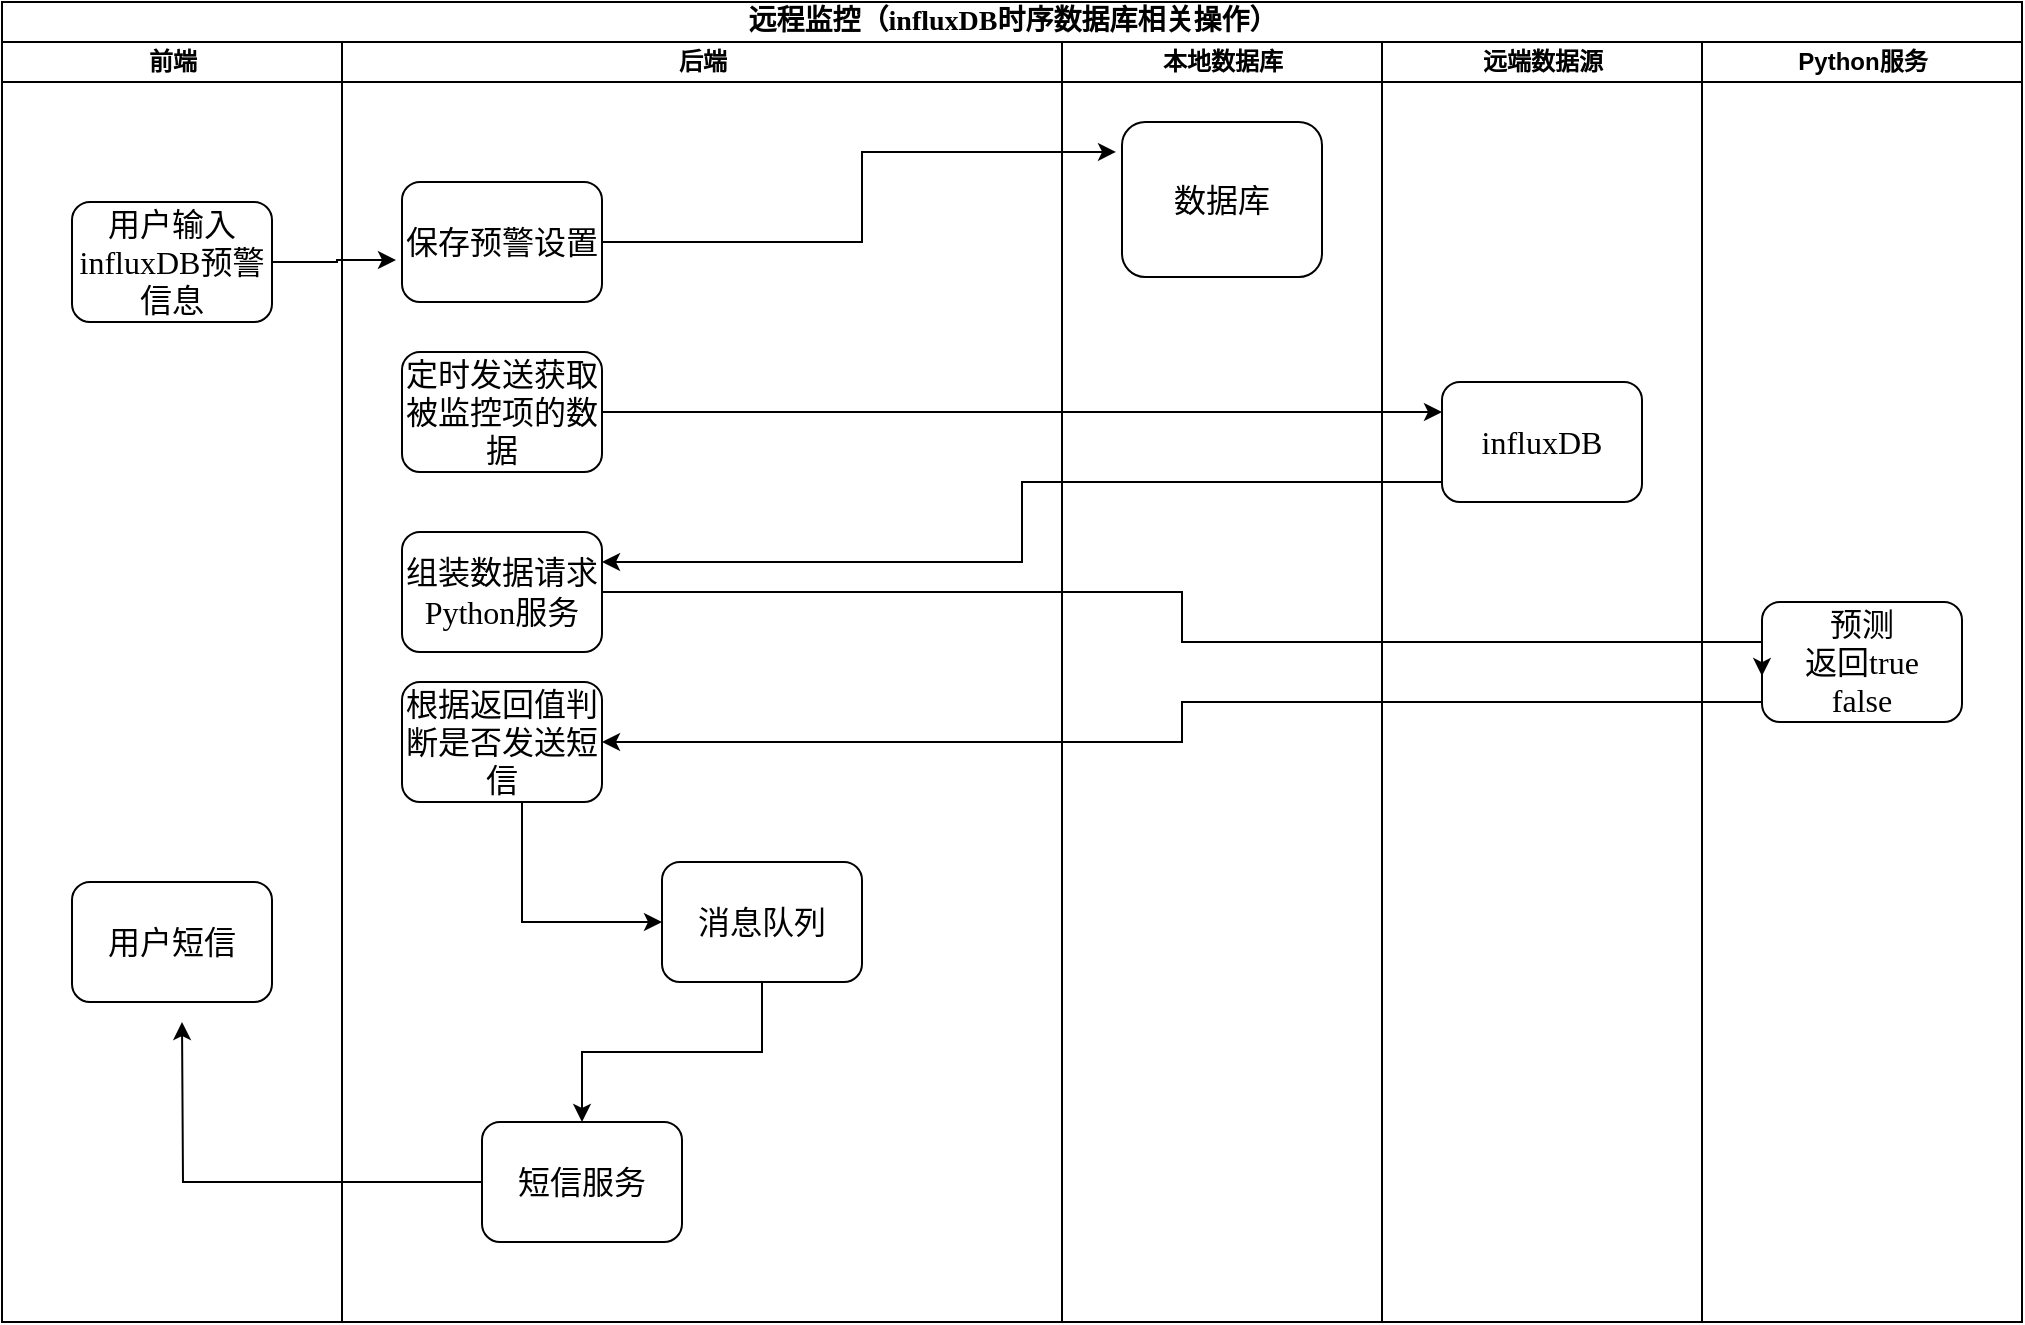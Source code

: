 <mxfile version="13.6.2" type="device"><diagram name="Page-1" id="74e2e168-ea6b-b213-b513-2b3c1d86103e"><mxGraphModel dx="1106" dy="805" grid="1" gridSize="10" guides="1" tooltips="1" connect="1" arrows="1" fold="1" page="1" pageScale="1" pageWidth="1100" pageHeight="850" background="#ffffff" math="0" shadow="0"><root><mxCell id="0"/><mxCell id="1" parent="0"/><mxCell id="77e6c97f196da883-1" value="&lt;font style=&quot;font-size: 14px&quot;&gt;远程监控（influxDB时序数据库相关操作）&lt;/font&gt;" style="swimlane;html=1;childLayout=stackLayout;startSize=20;rounded=0;shadow=0;labelBackgroundColor=none;strokeWidth=1;fontFamily=Verdana;fontSize=8;align=center;" parent="1" vertex="1"><mxGeometry x="110" y="30" width="1010" height="660" as="geometry"/></mxCell><mxCell id="77e6c97f196da883-2" value="前端" style="swimlane;html=1;startSize=20;" parent="77e6c97f196da883-1" vertex="1"><mxGeometry y="20" width="170" height="640" as="geometry"><mxRectangle y="20" width="30" height="730" as="alternateBounds"/></mxGeometry></mxCell><mxCell id="b6eagoCxgqubtgc5JSxv-13" value="&lt;font size=&quot;3&quot;&gt;用户短信&lt;/font&gt;" style="rounded=1;whiteSpace=wrap;html=1;shadow=0;labelBackgroundColor=none;strokeWidth=1;fontFamily=Verdana;fontSize=8;align=center;" vertex="1" parent="77e6c97f196da883-2"><mxGeometry x="35" y="420" width="100" height="60" as="geometry"/></mxCell><mxCell id="77e6c97f196da883-8" value="&lt;font size=&quot;3&quot;&gt;用户输入influxDB预警信息&lt;/font&gt;" style="rounded=1;whiteSpace=wrap;html=1;shadow=0;labelBackgroundColor=none;strokeWidth=1;fontFamily=Verdana;fontSize=8;align=center;" parent="77e6c97f196da883-2" vertex="1"><mxGeometry x="35" y="80" width="100" height="60" as="geometry"/></mxCell><mxCell id="77e6c97f196da883-39" style="edgeStyle=orthogonalEdgeStyle;rounded=1;html=1;labelBackgroundColor=none;startArrow=none;startFill=0;startSize=5;endArrow=classicThin;endFill=1;endSize=5;jettySize=auto;orthogonalLoop=1;strokeWidth=1;fontFamily=Verdana;fontSize=8" parent="77e6c97f196da883-1" edge="1"><mxGeometry relative="1" as="geometry"><mxPoint x="600" y="690" as="sourcePoint"/></mxGeometry></mxCell><mxCell id="107ba76e4e335f99-1" style="edgeStyle=orthogonalEdgeStyle;rounded=1;html=1;labelBackgroundColor=none;startArrow=none;startFill=0;startSize=5;endArrow=classicThin;endFill=1;endSize=5;jettySize=auto;orthogonalLoop=1;strokeWidth=1;fontFamily=Verdana;fontSize=8" parent="77e6c97f196da883-1" edge="1"><mxGeometry relative="1" as="geometry"><mxPoint x="610" y="450" as="sourcePoint"/></mxGeometry></mxCell><mxCell id="107ba76e4e335f99-3" style="edgeStyle=orthogonalEdgeStyle;rounded=1;html=1;labelBackgroundColor=none;startArrow=none;startFill=0;startSize=5;endArrow=classicThin;endFill=1;endSize=5;jettySize=auto;orthogonalLoop=1;strokeColor=#000000;strokeWidth=1;fontFamily=Verdana;fontSize=8;fontColor=#000000;" parent="77e6c97f196da883-1" edge="1"><mxGeometry relative="1" as="geometry"><mxPoint x="610" y="610" as="targetPoint"/></mxGeometry></mxCell><mxCell id="77e6c97f196da883-3" value="后端" style="swimlane;html=1;startSize=20;rounded=0;" parent="77e6c97f196da883-1" vertex="1"><mxGeometry x="170" y="20" width="360" height="640" as="geometry"/></mxCell><mxCell id="77e6c97f196da883-11" value="&lt;font size=&quot;3&quot;&gt;保存预警设置&lt;/font&gt;" style="rounded=1;whiteSpace=wrap;html=1;shadow=0;labelBackgroundColor=none;strokeWidth=1;fontFamily=Verdana;fontSize=8;align=center;" parent="77e6c97f196da883-3" vertex="1"><mxGeometry x="30" y="70" width="100" height="60" as="geometry"/></mxCell><mxCell id="7eBw1AQh7FIQH2gkJzC6-10" value="&lt;font size=&quot;3&quot;&gt;组装数据请求Python服务&lt;/font&gt;" style="rounded=1;whiteSpace=wrap;html=1;shadow=0;labelBackgroundColor=none;strokeWidth=1;fontFamily=Verdana;fontSize=8;align=center;" parent="77e6c97f196da883-3" vertex="1"><mxGeometry x="30" y="245" width="100" height="60" as="geometry"/></mxCell><mxCell id="AtNGeM8Srim2rfvgrtL9-18" value="&lt;font size=&quot;3&quot;&gt;定时发送获取被监控项的数据&lt;/font&gt;" style="rounded=1;whiteSpace=wrap;html=1;shadow=0;labelBackgroundColor=none;strokeWidth=1;fontFamily=Verdana;fontSize=8;align=center;" parent="77e6c97f196da883-3" vertex="1"><mxGeometry x="30" y="155" width="100" height="60" as="geometry"/></mxCell><mxCell id="b6eagoCxgqubtgc5JSxv-12" style="edgeStyle=orthogonalEdgeStyle;rounded=0;orthogonalLoop=1;jettySize=auto;html=1;entryX=0;entryY=0.5;entryDx=0;entryDy=0;" edge="1" parent="77e6c97f196da883-3" source="7eBw1AQh7FIQH2gkJzC6-17" target="AtNGeM8Srim2rfvgrtL9-22"><mxGeometry relative="1" as="geometry"><Array as="points"><mxPoint x="90" y="440"/></Array></mxGeometry></mxCell><mxCell id="7eBw1AQh7FIQH2gkJzC6-17" value="&lt;font size=&quot;3&quot;&gt;根据返回值判断是否发送短信&lt;/font&gt;" style="rounded=1;whiteSpace=wrap;html=1;shadow=0;labelBackgroundColor=none;strokeWidth=1;fontFamily=Verdana;fontSize=8;align=center;" parent="77e6c97f196da883-3" vertex="1"><mxGeometry x="30" y="320" width="100" height="60" as="geometry"/></mxCell><mxCell id="AtNGeM8Srim2rfvgrtL9-29" value="&lt;font size=&quot;3&quot;&gt;短信服务&lt;/font&gt;" style="rounded=1;whiteSpace=wrap;html=1;shadow=0;labelBackgroundColor=none;strokeWidth=1;fontFamily=Verdana;fontSize=8;align=center;" parent="77e6c97f196da883-3" vertex="1"><mxGeometry x="70" y="540" width="100" height="60" as="geometry"/></mxCell><mxCell id="b6eagoCxgqubtgc5JSxv-14" style="edgeStyle=orthogonalEdgeStyle;rounded=0;orthogonalLoop=1;jettySize=auto;html=1;" edge="1" parent="77e6c97f196da883-3" source="AtNGeM8Srim2rfvgrtL9-22" target="AtNGeM8Srim2rfvgrtL9-29"><mxGeometry relative="1" as="geometry"/></mxCell><mxCell id="AtNGeM8Srim2rfvgrtL9-22" value="&lt;font size=&quot;3&quot;&gt;消息队列&lt;/font&gt;" style="rounded=1;whiteSpace=wrap;html=1;shadow=0;labelBackgroundColor=none;strokeWidth=1;fontFamily=Verdana;fontSize=8;align=center;" parent="77e6c97f196da883-3" vertex="1"><mxGeometry x="160" y="410" width="100" height="60" as="geometry"/></mxCell><mxCell id="77e6c97f196da883-4" value="本地数据库" style="swimlane;html=1;startSize=20;" parent="77e6c97f196da883-1" vertex="1"><mxGeometry x="530" y="20" width="160" height="640" as="geometry"><mxRectangle x="320" y="20" width="30" height="730" as="alternateBounds"/></mxGeometry></mxCell><mxCell id="77e6c97f196da883-12" value="&lt;span style=&quot;font-size: medium&quot;&gt;数据库&lt;/span&gt;" style="rounded=1;whiteSpace=wrap;html=1;shadow=0;labelBackgroundColor=none;strokeWidth=1;fontFamily=Verdana;fontSize=8;align=center;" parent="77e6c97f196da883-4" vertex="1"><mxGeometry x="30" y="40" width="100" height="77.5" as="geometry"/></mxCell><mxCell id="AtNGeM8Srim2rfvgrtL9-1" value="远端数据源" style="swimlane;html=1;startSize=20;" parent="77e6c97f196da883-1" vertex="1"><mxGeometry x="690" y="20" width="160" height="640" as="geometry"><mxRectangle x="320" y="20" width="30" height="730" as="alternateBounds"/></mxGeometry></mxCell><mxCell id="AtNGeM8Srim2rfvgrtL9-4" value="&lt;span style=&quot;font-size: medium&quot;&gt;influxDB&lt;/span&gt;" style="rounded=1;whiteSpace=wrap;html=1;shadow=0;labelBackgroundColor=none;strokeWidth=1;fontFamily=Verdana;fontSize=8;align=center;" parent="AtNGeM8Srim2rfvgrtL9-1" vertex="1"><mxGeometry x="30" y="170" width="100" height="60" as="geometry"/></mxCell><mxCell id="b6eagoCxgqubtgc5JSxv-2" style="edgeStyle=orthogonalEdgeStyle;rounded=0;orthogonalLoop=1;jettySize=auto;html=1;entryX=-0.03;entryY=0.193;entryDx=0;entryDy=0;entryPerimeter=0;" edge="1" parent="77e6c97f196da883-1" source="77e6c97f196da883-11" target="77e6c97f196da883-12"><mxGeometry relative="1" as="geometry"/></mxCell><mxCell id="b6eagoCxgqubtgc5JSxv-3" style="edgeStyle=orthogonalEdgeStyle;rounded=0;orthogonalLoop=1;jettySize=auto;html=1;entryX=0;entryY=0.25;entryDx=0;entryDy=0;" edge="1" parent="77e6c97f196da883-1" source="AtNGeM8Srim2rfvgrtL9-18" target="AtNGeM8Srim2rfvgrtL9-4"><mxGeometry relative="1" as="geometry"/></mxCell><mxCell id="b6eagoCxgqubtgc5JSxv-5" value="Python服务" style="swimlane;html=1;startSize=20;" vertex="1" parent="77e6c97f196da883-1"><mxGeometry x="850" y="20" width="160" height="640" as="geometry"><mxRectangle x="320" y="20" width="30" height="730" as="alternateBounds"/></mxGeometry></mxCell><mxCell id="b6eagoCxgqubtgc5JSxv-7" value="&lt;span style=&quot;font-size: medium&quot;&gt;预测&lt;br&gt;返回true&lt;br&gt;false&lt;br&gt;&lt;/span&gt;" style="rounded=1;whiteSpace=wrap;html=1;shadow=0;labelBackgroundColor=none;strokeWidth=1;fontFamily=Verdana;fontSize=8;align=center;" vertex="1" parent="b6eagoCxgqubtgc5JSxv-5"><mxGeometry x="30" y="280" width="100" height="60" as="geometry"/></mxCell><mxCell id="b6eagoCxgqubtgc5JSxv-9" style="edgeStyle=orthogonalEdgeStyle;rounded=0;orthogonalLoop=1;jettySize=auto;html=1;entryX=0;entryY=0.617;entryDx=0;entryDy=0;entryPerimeter=0;" edge="1" parent="77e6c97f196da883-1" source="7eBw1AQh7FIQH2gkJzC6-10" target="b6eagoCxgqubtgc5JSxv-7"><mxGeometry relative="1" as="geometry"><Array as="points"><mxPoint x="590" y="295"/><mxPoint x="590" y="320"/><mxPoint x="880" y="320"/></Array></mxGeometry></mxCell><mxCell id="b6eagoCxgqubtgc5JSxv-10" style="edgeStyle=orthogonalEdgeStyle;rounded=0;orthogonalLoop=1;jettySize=auto;html=1;entryX=1;entryY=0.25;entryDx=0;entryDy=0;" edge="1" parent="77e6c97f196da883-1" source="AtNGeM8Srim2rfvgrtL9-4" target="7eBw1AQh7FIQH2gkJzC6-10"><mxGeometry relative="1" as="geometry"><Array as="points"><mxPoint x="510" y="240"/><mxPoint x="510" y="280"/></Array></mxGeometry></mxCell><mxCell id="b6eagoCxgqubtgc5JSxv-11" style="edgeStyle=orthogonalEdgeStyle;rounded=0;orthogonalLoop=1;jettySize=auto;html=1;entryX=1;entryY=0.5;entryDx=0;entryDy=0;" edge="1" parent="77e6c97f196da883-1" source="b6eagoCxgqubtgc5JSxv-7" target="7eBw1AQh7FIQH2gkJzC6-17"><mxGeometry relative="1" as="geometry"><Array as="points"><mxPoint x="590" y="350"/><mxPoint x="590" y="370"/></Array></mxGeometry></mxCell><mxCell id="b6eagoCxgqubtgc5JSxv-16" style="edgeStyle=orthogonalEdgeStyle;rounded=0;orthogonalLoop=1;jettySize=auto;html=1;entryX=-0.03;entryY=0.65;entryDx=0;entryDy=0;entryPerimeter=0;" edge="1" parent="77e6c97f196da883-1" source="77e6c97f196da883-8" target="77e6c97f196da883-11"><mxGeometry relative="1" as="geometry"/></mxCell><mxCell id="b6eagoCxgqubtgc5JSxv-15" style="edgeStyle=orthogonalEdgeStyle;rounded=0;orthogonalLoop=1;jettySize=auto;html=1;" edge="1" parent="1" source="AtNGeM8Srim2rfvgrtL9-29"><mxGeometry relative="1" as="geometry"><mxPoint x="200" y="540" as="targetPoint"/></mxGeometry></mxCell></root></mxGraphModel></diagram></mxfile>